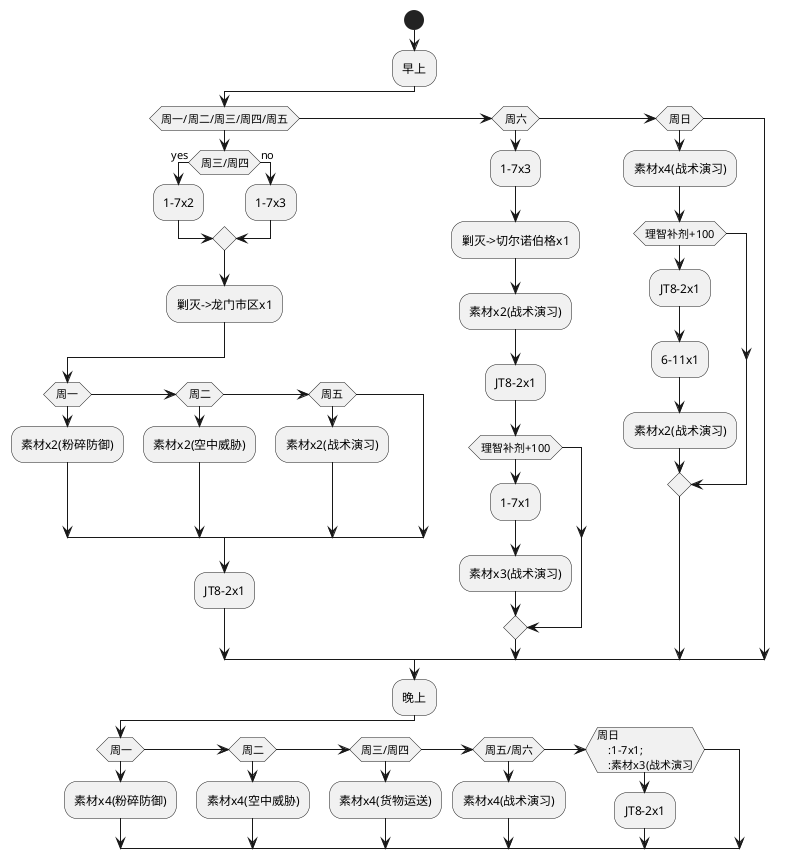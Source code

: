 @startuml
start
:早上;
if (周一/周二/周三/周四/周五)
  if (周三/周四) then (yes)
     :1-7x2;
  else (no)
     :1-7x3;
  endif
  :剿灭->龙门市区x1;
  if (周一)
    :素材x2(粉碎防御);
  elseif (周二)
    :素材x2(空中威胁);
  elseif (周五)
    :素材x2(战术演习);
  endif
  :JT8-2x1;
elseif (周六)
    :1-7x3;
    :剿灭->切尔诺伯格x1;
    :素材x2(战术演习);
    :JT8-2x1;
    if (理智补剂+100)
      :1-7x1;
      :素材x3(战术演习);
    endif
elseif (周日)
    :素材x4(战术演习);
    if (理智补剂+100)
      :JT8-2x1;
      :6-11x1;
      :素材x2(战术演习);
    endif
endif
:晚上;
if (周一)
    :素材x4(粉碎防御);
  elseif (周二)
    :素材x4(空中威胁);
  elseif (周三/周四);
    :素材x4(货物运送);
  elseif (周五/周六)
    :素材x4(战术演习);
  elseif (周日
    :1-7x1;
    :素材x3(战术演习);
    :JT8-2x1;
  endif

@enduml
